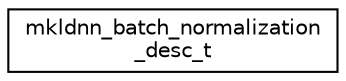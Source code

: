 digraph "Graphical Class Hierarchy"
{
  edge [fontname="Helvetica",fontsize="10",labelfontname="Helvetica",labelfontsize="10"];
  node [fontname="Helvetica",fontsize="10",shape=record];
  rankdir="LR";
  Node1 [label="mkldnn_batch_normalization\l_desc_t",height=0.2,width=0.4,color="black", fillcolor="white", style="filled",URL="$structmkldnn__batch__normalization__desc__t.html"];
}
